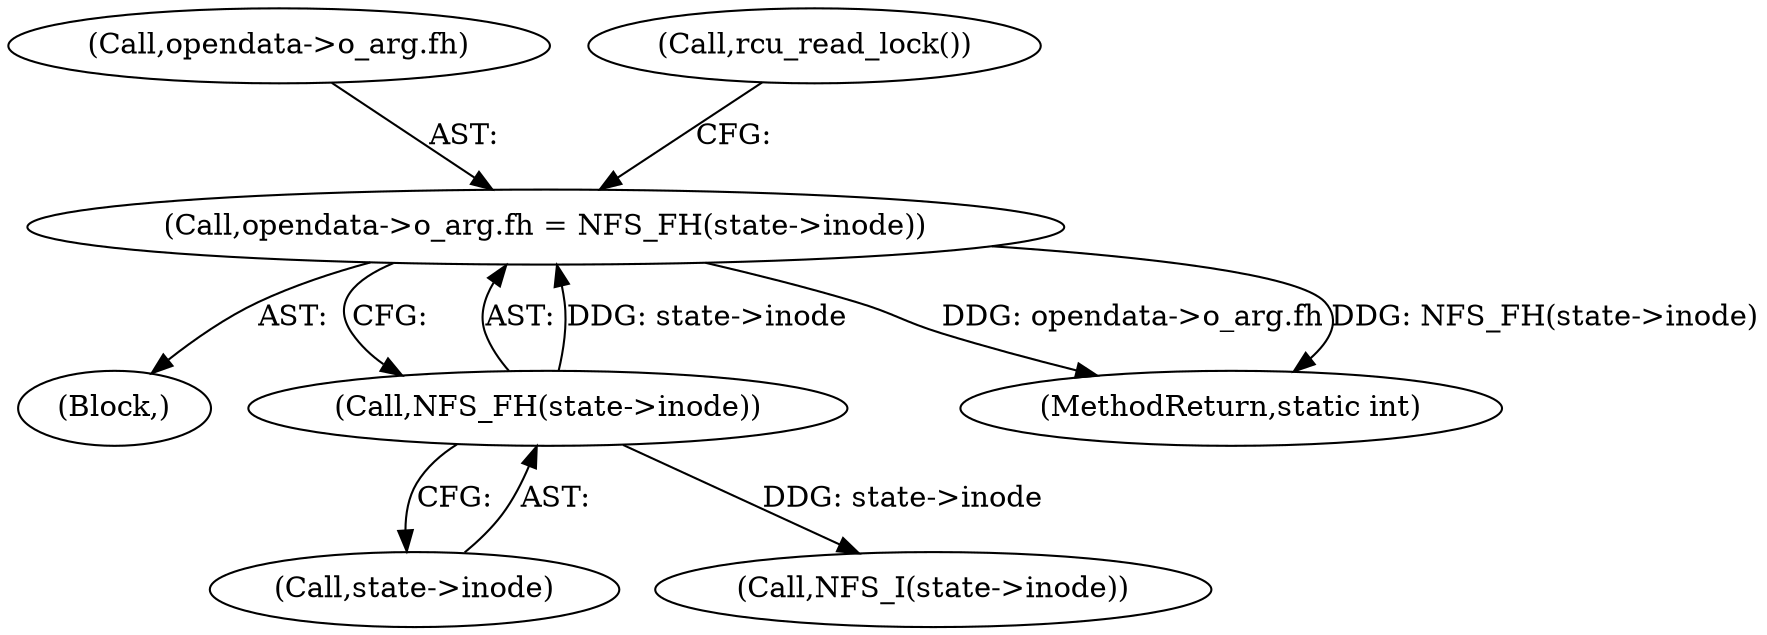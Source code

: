 digraph "0_linux_dc0b027dfadfcb8a5504f7d8052754bf8d501ab9_2@API" {
"1000129" [label="(Call,opendata->o_arg.fh = NFS_FH(state->inode))"];
"1000135" [label="(Call,NFS_FH(state->inode))"];
"1000135" [label="(Call,NFS_FH(state->inode))"];
"1000130" [label="(Call,opendata->o_arg.fh)"];
"1000103" [label="(Block,)"];
"1000136" [label="(Call,state->inode)"];
"1000186" [label="(MethodReturn,static int)"];
"1000144" [label="(Call,NFS_I(state->inode))"];
"1000129" [label="(Call,opendata->o_arg.fh = NFS_FH(state->inode))"];
"1000139" [label="(Call,rcu_read_lock())"];
"1000129" -> "1000103"  [label="AST: "];
"1000129" -> "1000135"  [label="CFG: "];
"1000130" -> "1000129"  [label="AST: "];
"1000135" -> "1000129"  [label="AST: "];
"1000139" -> "1000129"  [label="CFG: "];
"1000129" -> "1000186"  [label="DDG: opendata->o_arg.fh"];
"1000129" -> "1000186"  [label="DDG: NFS_FH(state->inode)"];
"1000135" -> "1000129"  [label="DDG: state->inode"];
"1000135" -> "1000136"  [label="CFG: "];
"1000136" -> "1000135"  [label="AST: "];
"1000135" -> "1000144"  [label="DDG: state->inode"];
}
